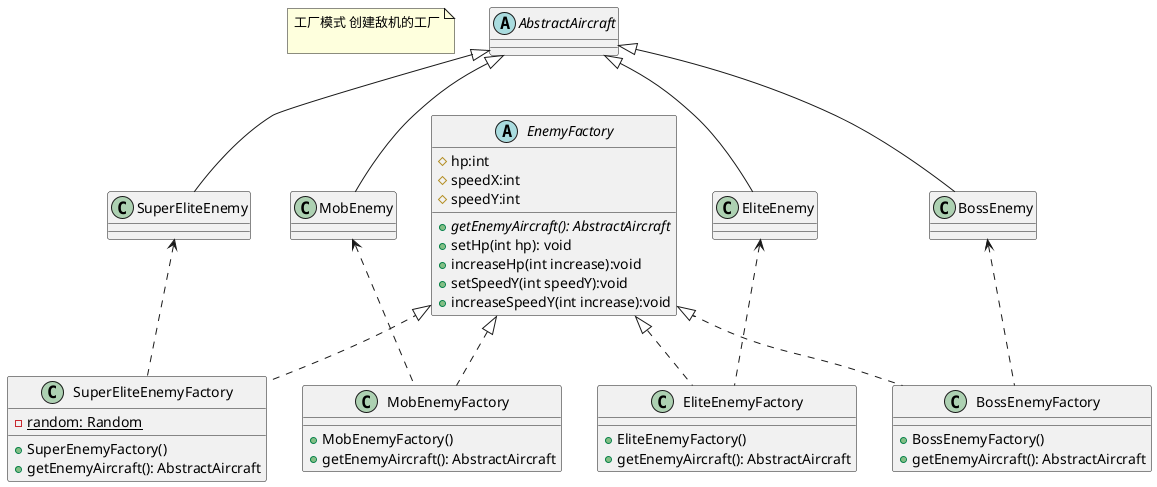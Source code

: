 @startuml
'https://plantuml.com/class-diagram

note as N1
    工厂模式 创建敌机的工厂

end note

abstract class EnemyFactory {
    # hp:int
    # speedX:int
    # speedY:int
    + {abstract} getEnemyAircraft(): AbstractAircraft
    + setHp(int hp): void
    + increaseHp(int increase):void
    + setSpeedY(int speedY):void
    + increaseSpeedY(int increase):void
}

class MobEnemyFactory {
    + MobEnemyFactory()
    + getEnemyAircraft(): AbstractAircraft
}
class EliteEnemyFactory {
    + EliteEnemyFactory()
    + getEnemyAircraft(): AbstractAircraft
}
class BossEnemyFactory {
    + BossEnemyFactory()
    + getEnemyAircraft(): AbstractAircraft
}
class SuperEliteEnemyFactory {
    - {static} random: Random
    + SuperEnemyFactory()
    + getEnemyAircraft(): AbstractAircraft
}

abstract class AbstractAircraft
{

 }
class MobEnemy {

}
class EliteEnemy {

}

class BossEnemy {

}
class SuperEliteEnemy{

}
AbstractAircraft <|-- BossEnemy
AbstractAircraft <|-- MobEnemy
AbstractAircraft <|-- EliteEnemy
AbstractAircraft <|-- SuperEliteEnemy

EnemyFactory <|.- MobEnemyFactory
EnemyFactory <|.- EliteEnemyFactory
EnemyFactory <|.- BossEnemyFactory
EnemyFactory <|.- SuperEliteEnemyFactory
EliteEnemy <.- EliteEnemyFactory
MobEnemy <.- MobEnemyFactory
BossEnemy <.- BossEnemyFactory
SuperEliteEnemy <.- SuperEliteEnemyFactory


@enduml